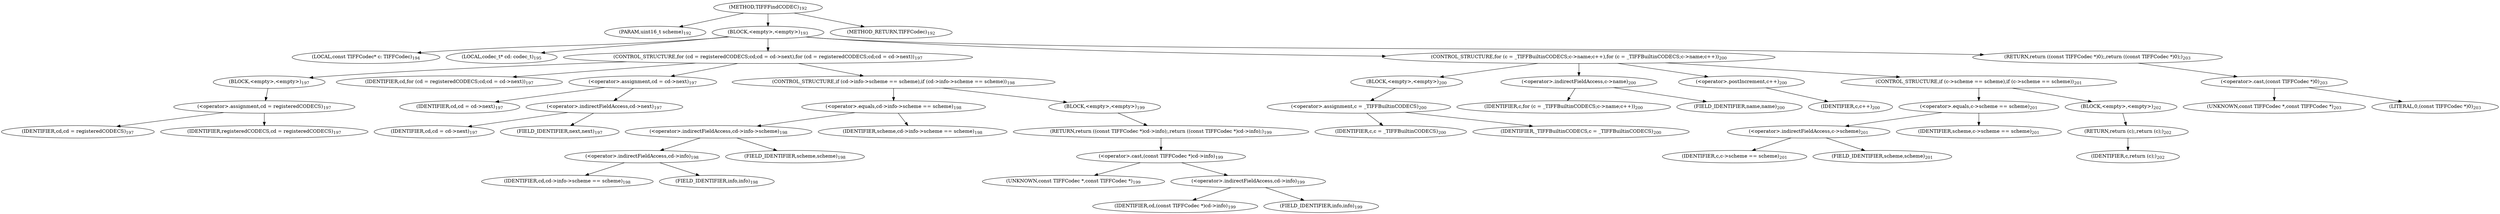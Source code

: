 digraph "TIFFFindCODEC" {  
"2084" [label = <(METHOD,TIFFFindCODEC)<SUB>192</SUB>> ]
"2085" [label = <(PARAM,uint16_t scheme)<SUB>192</SUB>> ]
"2086" [label = <(BLOCK,&lt;empty&gt;,&lt;empty&gt;)<SUB>193</SUB>> ]
"2087" [label = <(LOCAL,const TIFFCodec* c: TIFFCodec)<SUB>194</SUB>> ]
"2088" [label = <(LOCAL,codec_t* cd: codec_t)<SUB>195</SUB>> ]
"2089" [label = <(CONTROL_STRUCTURE,for (cd = registeredCODECS;cd;cd = cd-&gt;next),for (cd = registeredCODECS;cd;cd = cd-&gt;next))<SUB>197</SUB>> ]
"2090" [label = <(BLOCK,&lt;empty&gt;,&lt;empty&gt;)<SUB>197</SUB>> ]
"2091" [label = <(&lt;operator&gt;.assignment,cd = registeredCODECS)<SUB>197</SUB>> ]
"2092" [label = <(IDENTIFIER,cd,cd = registeredCODECS)<SUB>197</SUB>> ]
"2093" [label = <(IDENTIFIER,registeredCODECS,cd = registeredCODECS)<SUB>197</SUB>> ]
"2094" [label = <(IDENTIFIER,cd,for (cd = registeredCODECS;cd;cd = cd-&gt;next))<SUB>197</SUB>> ]
"2095" [label = <(&lt;operator&gt;.assignment,cd = cd-&gt;next)<SUB>197</SUB>> ]
"2096" [label = <(IDENTIFIER,cd,cd = cd-&gt;next)<SUB>197</SUB>> ]
"2097" [label = <(&lt;operator&gt;.indirectFieldAccess,cd-&gt;next)<SUB>197</SUB>> ]
"2098" [label = <(IDENTIFIER,cd,cd = cd-&gt;next)<SUB>197</SUB>> ]
"2099" [label = <(FIELD_IDENTIFIER,next,next)<SUB>197</SUB>> ]
"2100" [label = <(CONTROL_STRUCTURE,if (cd-&gt;info-&gt;scheme == scheme),if (cd-&gt;info-&gt;scheme == scheme))<SUB>198</SUB>> ]
"2101" [label = <(&lt;operator&gt;.equals,cd-&gt;info-&gt;scheme == scheme)<SUB>198</SUB>> ]
"2102" [label = <(&lt;operator&gt;.indirectFieldAccess,cd-&gt;info-&gt;scheme)<SUB>198</SUB>> ]
"2103" [label = <(&lt;operator&gt;.indirectFieldAccess,cd-&gt;info)<SUB>198</SUB>> ]
"2104" [label = <(IDENTIFIER,cd,cd-&gt;info-&gt;scheme == scheme)<SUB>198</SUB>> ]
"2105" [label = <(FIELD_IDENTIFIER,info,info)<SUB>198</SUB>> ]
"2106" [label = <(FIELD_IDENTIFIER,scheme,scheme)<SUB>198</SUB>> ]
"2107" [label = <(IDENTIFIER,scheme,cd-&gt;info-&gt;scheme == scheme)<SUB>198</SUB>> ]
"2108" [label = <(BLOCK,&lt;empty&gt;,&lt;empty&gt;)<SUB>199</SUB>> ]
"2109" [label = <(RETURN,return ((const TIFFCodec *)cd-&gt;info);,return ((const TIFFCodec *)cd-&gt;info);)<SUB>199</SUB>> ]
"2110" [label = <(&lt;operator&gt;.cast,(const TIFFCodec *)cd-&gt;info)<SUB>199</SUB>> ]
"2111" [label = <(UNKNOWN,const TIFFCodec *,const TIFFCodec *)<SUB>199</SUB>> ]
"2112" [label = <(&lt;operator&gt;.indirectFieldAccess,cd-&gt;info)<SUB>199</SUB>> ]
"2113" [label = <(IDENTIFIER,cd,(const TIFFCodec *)cd-&gt;info)<SUB>199</SUB>> ]
"2114" [label = <(FIELD_IDENTIFIER,info,info)<SUB>199</SUB>> ]
"2115" [label = <(CONTROL_STRUCTURE,for (c = _TIFFBuiltinCODECS;c-&gt;name;c++),for (c = _TIFFBuiltinCODECS;c-&gt;name;c++))<SUB>200</SUB>> ]
"2116" [label = <(BLOCK,&lt;empty&gt;,&lt;empty&gt;)<SUB>200</SUB>> ]
"2117" [label = <(&lt;operator&gt;.assignment,c = _TIFFBuiltinCODECS)<SUB>200</SUB>> ]
"2118" [label = <(IDENTIFIER,c,c = _TIFFBuiltinCODECS)<SUB>200</SUB>> ]
"2119" [label = <(IDENTIFIER,_TIFFBuiltinCODECS,c = _TIFFBuiltinCODECS)<SUB>200</SUB>> ]
"2120" [label = <(&lt;operator&gt;.indirectFieldAccess,c-&gt;name)<SUB>200</SUB>> ]
"2121" [label = <(IDENTIFIER,c,for (c = _TIFFBuiltinCODECS;c-&gt;name;c++))<SUB>200</SUB>> ]
"2122" [label = <(FIELD_IDENTIFIER,name,name)<SUB>200</SUB>> ]
"2123" [label = <(&lt;operator&gt;.postIncrement,c++)<SUB>200</SUB>> ]
"2124" [label = <(IDENTIFIER,c,c++)<SUB>200</SUB>> ]
"2125" [label = <(CONTROL_STRUCTURE,if (c-&gt;scheme == scheme),if (c-&gt;scheme == scheme))<SUB>201</SUB>> ]
"2126" [label = <(&lt;operator&gt;.equals,c-&gt;scheme == scheme)<SUB>201</SUB>> ]
"2127" [label = <(&lt;operator&gt;.indirectFieldAccess,c-&gt;scheme)<SUB>201</SUB>> ]
"2128" [label = <(IDENTIFIER,c,c-&gt;scheme == scheme)<SUB>201</SUB>> ]
"2129" [label = <(FIELD_IDENTIFIER,scheme,scheme)<SUB>201</SUB>> ]
"2130" [label = <(IDENTIFIER,scheme,c-&gt;scheme == scheme)<SUB>201</SUB>> ]
"2131" [label = <(BLOCK,&lt;empty&gt;,&lt;empty&gt;)<SUB>202</SUB>> ]
"2132" [label = <(RETURN,return (c);,return (c);)<SUB>202</SUB>> ]
"2133" [label = <(IDENTIFIER,c,return (c);)<SUB>202</SUB>> ]
"2134" [label = <(RETURN,return ((const TIFFCodec *)0);,return ((const TIFFCodec *)0);)<SUB>203</SUB>> ]
"2135" [label = <(&lt;operator&gt;.cast,(const TIFFCodec *)0)<SUB>203</SUB>> ]
"2136" [label = <(UNKNOWN,const TIFFCodec *,const TIFFCodec *)<SUB>203</SUB>> ]
"2137" [label = <(LITERAL,0,(const TIFFCodec *)0)<SUB>203</SUB>> ]
"2138" [label = <(METHOD_RETURN,TIFFCodec)<SUB>192</SUB>> ]
  "2084" -> "2085" 
  "2084" -> "2086" 
  "2084" -> "2138" 
  "2086" -> "2087" 
  "2086" -> "2088" 
  "2086" -> "2089" 
  "2086" -> "2115" 
  "2086" -> "2134" 
  "2089" -> "2090" 
  "2089" -> "2094" 
  "2089" -> "2095" 
  "2089" -> "2100" 
  "2090" -> "2091" 
  "2091" -> "2092" 
  "2091" -> "2093" 
  "2095" -> "2096" 
  "2095" -> "2097" 
  "2097" -> "2098" 
  "2097" -> "2099" 
  "2100" -> "2101" 
  "2100" -> "2108" 
  "2101" -> "2102" 
  "2101" -> "2107" 
  "2102" -> "2103" 
  "2102" -> "2106" 
  "2103" -> "2104" 
  "2103" -> "2105" 
  "2108" -> "2109" 
  "2109" -> "2110" 
  "2110" -> "2111" 
  "2110" -> "2112" 
  "2112" -> "2113" 
  "2112" -> "2114" 
  "2115" -> "2116" 
  "2115" -> "2120" 
  "2115" -> "2123" 
  "2115" -> "2125" 
  "2116" -> "2117" 
  "2117" -> "2118" 
  "2117" -> "2119" 
  "2120" -> "2121" 
  "2120" -> "2122" 
  "2123" -> "2124" 
  "2125" -> "2126" 
  "2125" -> "2131" 
  "2126" -> "2127" 
  "2126" -> "2130" 
  "2127" -> "2128" 
  "2127" -> "2129" 
  "2131" -> "2132" 
  "2132" -> "2133" 
  "2134" -> "2135" 
  "2135" -> "2136" 
  "2135" -> "2137" 
}

